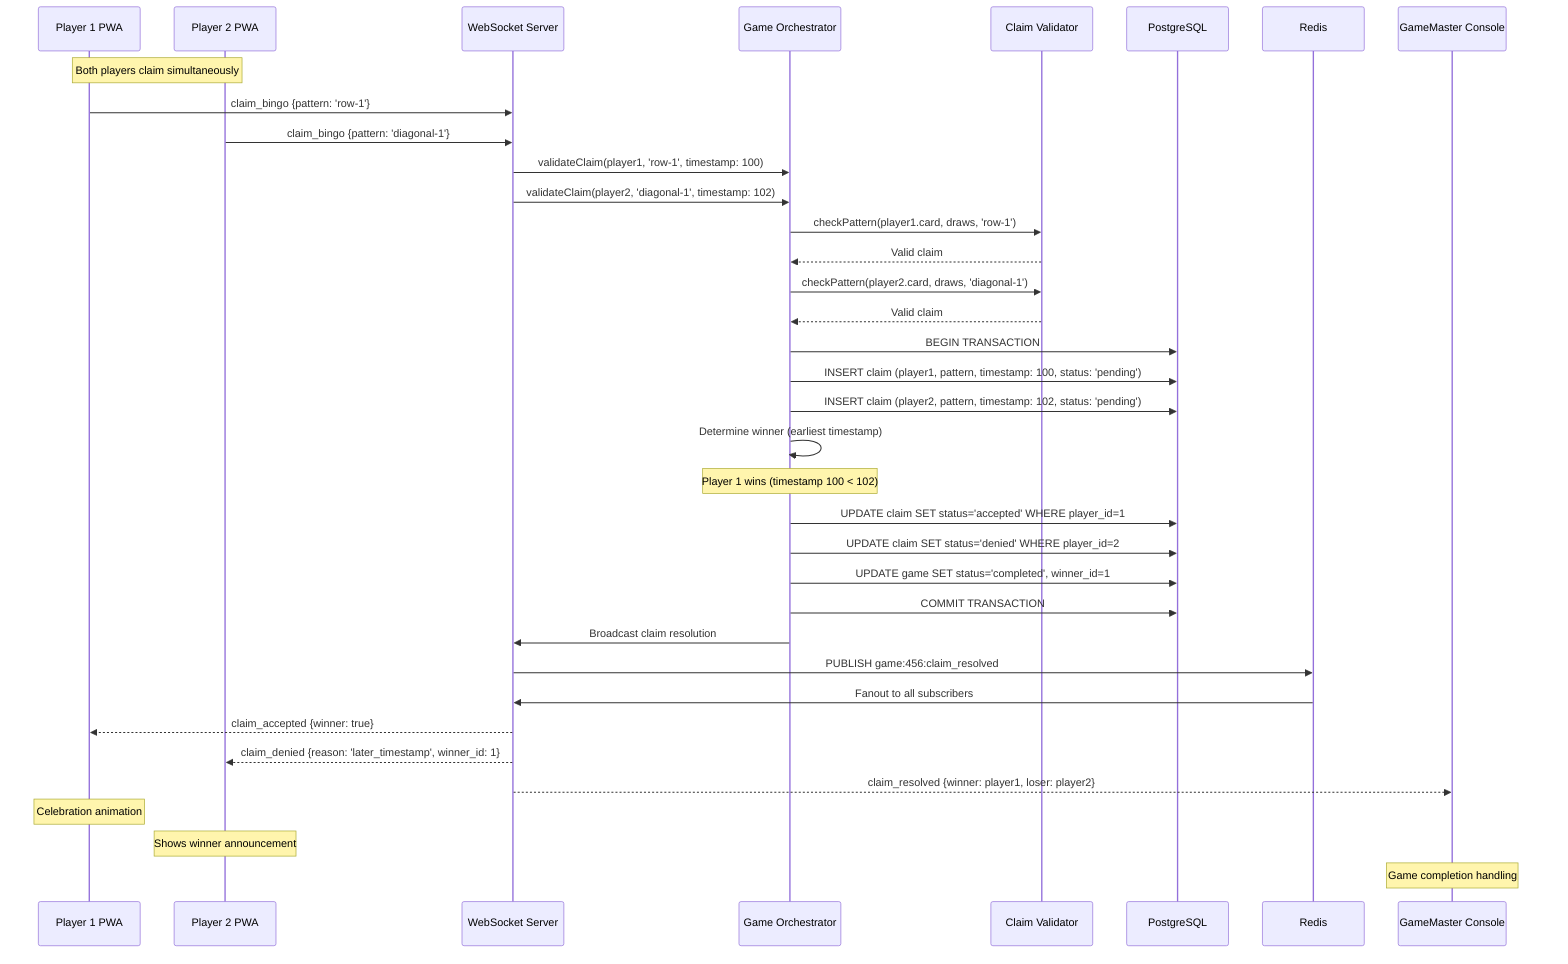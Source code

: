 sequenceDiagram
    participant P1 as Player 1 PWA
    participant P2 as Player 2 PWA
    participant WS as WebSocket Server
    participant Orch as Game Orchestrator
    participant Val as Claim Validator
    participant DB as PostgreSQL
    participant Redis as Redis
    participant GM as GameMaster Console

    Note over P1,P2: Both players claim simultaneously
    P1->>WS: claim_bingo {pattern: 'row-1'}
    P2->>WS: claim_bingo {pattern: 'diagonal-1'}

    WS->>Orch: validateClaim(player1, 'row-1', timestamp: 100)
    WS->>Orch: validateClaim(player2, 'diagonal-1', timestamp: 102)

    Orch->>Val: checkPattern(player1.card, draws, 'row-1')
    Val-->>Orch: Valid claim

    Orch->>Val: checkPattern(player2.card, draws, 'diagonal-1')
    Val-->>Orch: Valid claim

    Orch->>DB: BEGIN TRANSACTION
    Orch->>DB: INSERT claim (player1, pattern, timestamp: 100, status: 'pending')
    Orch->>DB: INSERT claim (player2, pattern, timestamp: 102, status: 'pending')

    Orch->>Orch: Determine winner (earliest timestamp)
    Note over Orch: Player 1 wins (timestamp 100 < 102)

    Orch->>DB: UPDATE claim SET status='accepted' WHERE player_id=1
    Orch->>DB: UPDATE claim SET status='denied' WHERE player_id=2
    Orch->>DB: UPDATE game SET status='completed', winner_id=1
    Orch->>DB: COMMIT TRANSACTION

    Orch->>WS: Broadcast claim resolution
    WS->>Redis: PUBLISH game:456:claim_resolved

    Redis->>WS: Fanout to all subscribers
    WS-->>P1: claim_accepted {winner: true}
    WS-->>P2: claim_denied {reason: 'later_timestamp', winner_id: 1}
    WS-->>GM: claim_resolved {winner: player1, loser: player2}

    Note over P1: Celebration animation
    Note over P2: Shows winner announcement
    Note over GM: Game completion handling